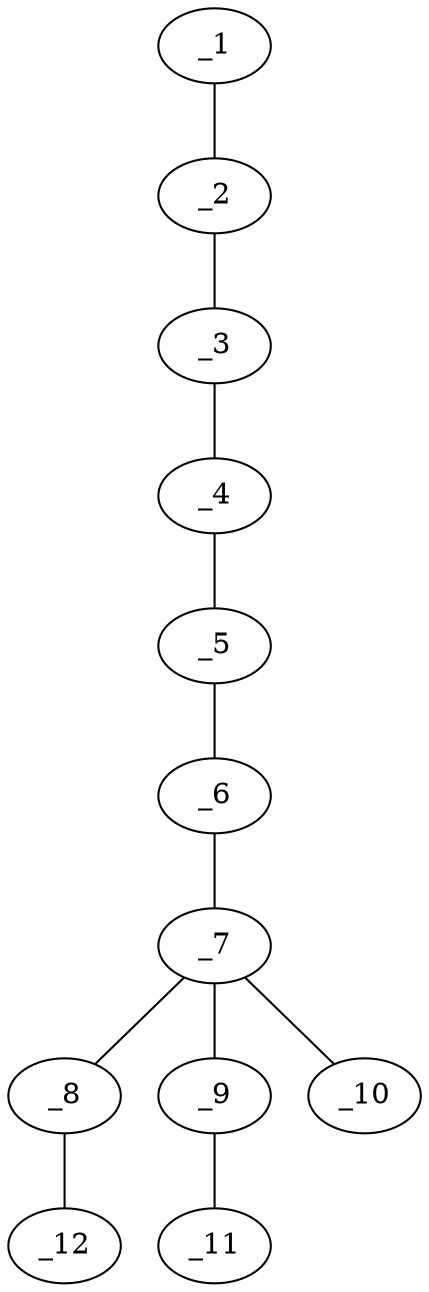 graph molid627377 {
	_1	 [charge=0,
		chem=1,
		symbol="C  ",
		x="8.9282",
		y="-0.433"];
	_2	 [charge=0,
		chem=1,
		symbol="C  ",
		x="8.0622",
		y="0.067"];
	_1 -- _2	 [valence=1];
	_3	 [charge=0,
		chem=1,
		symbol="C  ",
		x="7.1962",
		y="-0.433"];
	_2 -- _3	 [valence=1];
	_4	 [charge=0,
		chem=1,
		symbol="C  ",
		x="6.3301",
		y="0.067"];
	_3 -- _4	 [valence=1];
	_5	 [charge=0,
		chem=1,
		symbol="C  ",
		x="5.4641",
		y="-0.433"];
	_4 -- _5	 [valence=1];
	_6	 [charge=0,
		chem=1,
		symbol="C  ",
		x="4.5981",
		y="0.067"];
	_5 -- _6	 [valence=1];
	_7	 [charge=0,
		chem=6,
		symbol="P  ",
		x="3.7321",
		y="-0.433"];
	_6 -- _7	 [valence=1];
	_8	 [charge=0,
		chem=2,
		symbol="O  ",
		x="2.866",
		y="-0.933"];
	_7 -- _8	 [valence=1];
	_9	 [charge=0,
		chem=2,
		symbol="O  ",
		x="3.2321",
		y="0.433"];
	_7 -- _9	 [valence=1];
	_10	 [charge=0,
		chem=2,
		symbol="O  ",
		x="4.2321",
		y="-1.299"];
	_7 -- _10	 [valence=2];
	_12	 [charge=0,
		chem=1,
		symbol="C  ",
		x=2,
		y="-0.433"];
	_8 -- _12	 [valence=1];
	_11	 [charge=0,
		chem=1,
		symbol="C  ",
		x="3.7321",
		y="1.299"];
	_9 -- _11	 [valence=1];
}
